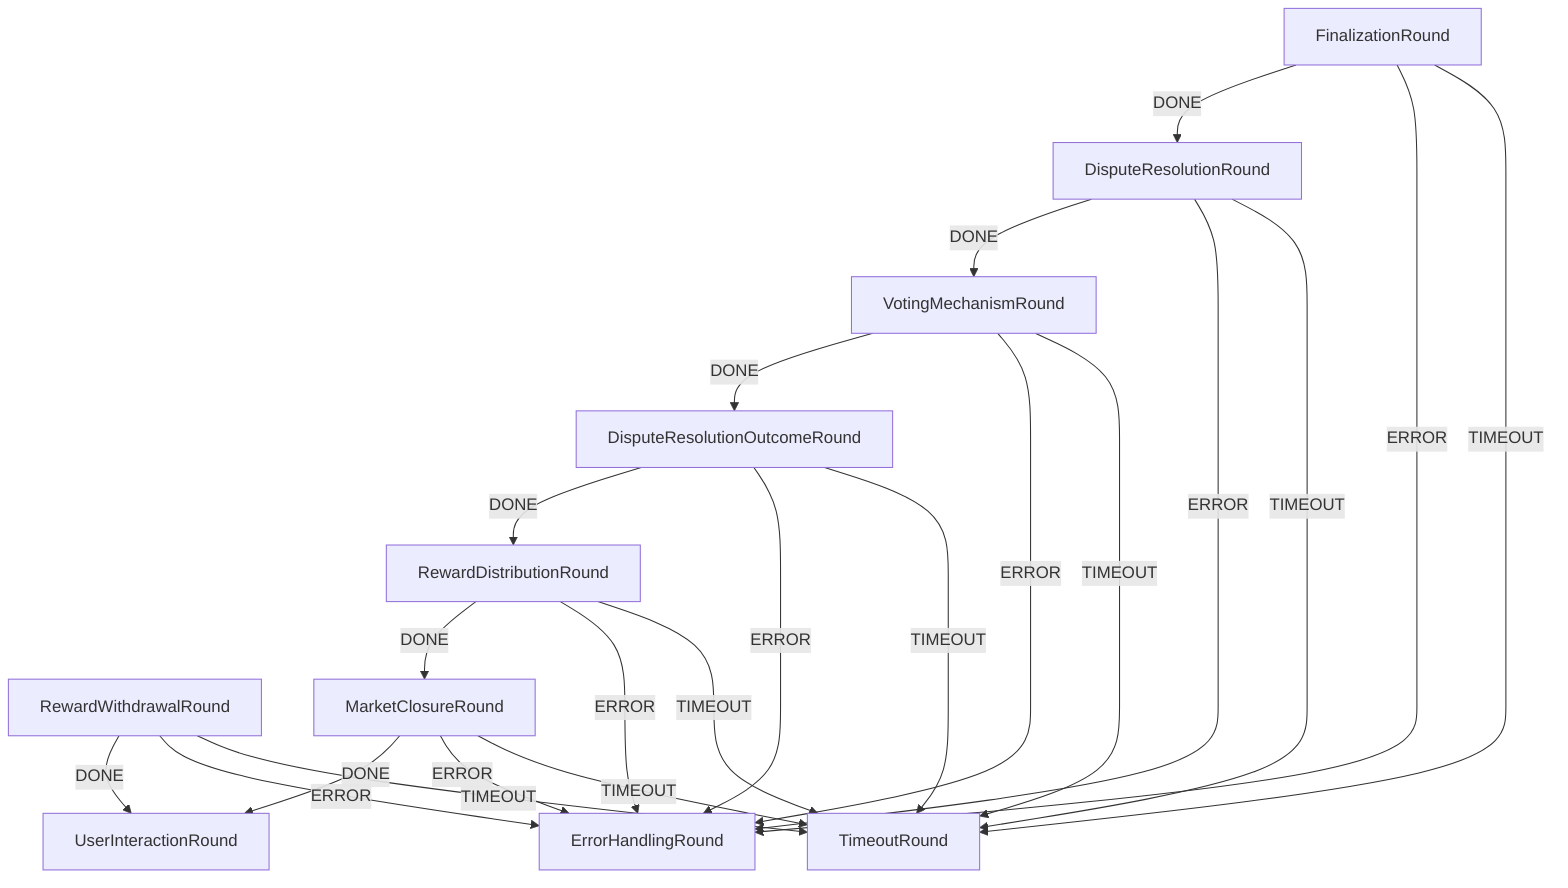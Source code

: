 graph TD
  RewardWithdrawalRound
  UserInteractionRound
  TimeoutRound
  RewardDistributionRound
  RewardWithdrawalRound
  DisputeResolutionRound
  DisputeResolutionOutcomeRound
  ErrorHandlingRound
  VotingMechanismRound
  FinalizationRound
  MarketClosureRound
  RewardWithdrawalRound -->|DONE| UserInteractionRound
  RewardWithdrawalRound -->|ERROR| ErrorHandlingRound
  RewardWithdrawalRound -->|TIMEOUT| TimeoutRound
  FinalizationRound -->|DONE| DisputeResolutionRound
  FinalizationRound -->|ERROR| ErrorHandlingRound
  FinalizationRound -->|TIMEOUT| TimeoutRound
  DisputeResolutionRound -->|DONE| VotingMechanismRound
  DisputeResolutionRound -->|ERROR| ErrorHandlingRound
  DisputeResolutionRound -->|TIMEOUT| TimeoutRound
  VotingMechanismRound -->|DONE| DisputeResolutionOutcomeRound
  VotingMechanismRound -->|ERROR| ErrorHandlingRound
  VotingMechanismRound -->|TIMEOUT| TimeoutRound
  DisputeResolutionOutcomeRound -->|DONE| RewardDistributionRound
  DisputeResolutionOutcomeRound -->|ERROR| ErrorHandlingRound
  DisputeResolutionOutcomeRound -->|TIMEOUT| TimeoutRound
  RewardDistributionRound -->|DONE| MarketClosureRound
  RewardDistributionRound -->|ERROR| ErrorHandlingRound
  RewardDistributionRound -->|TIMEOUT| TimeoutRound
  MarketClosureRound -->|DONE| UserInteractionRound
  MarketClosureRound -->|ERROR| ErrorHandlingRound
  MarketClosureRound -->|TIMEOUT| TimeoutRound